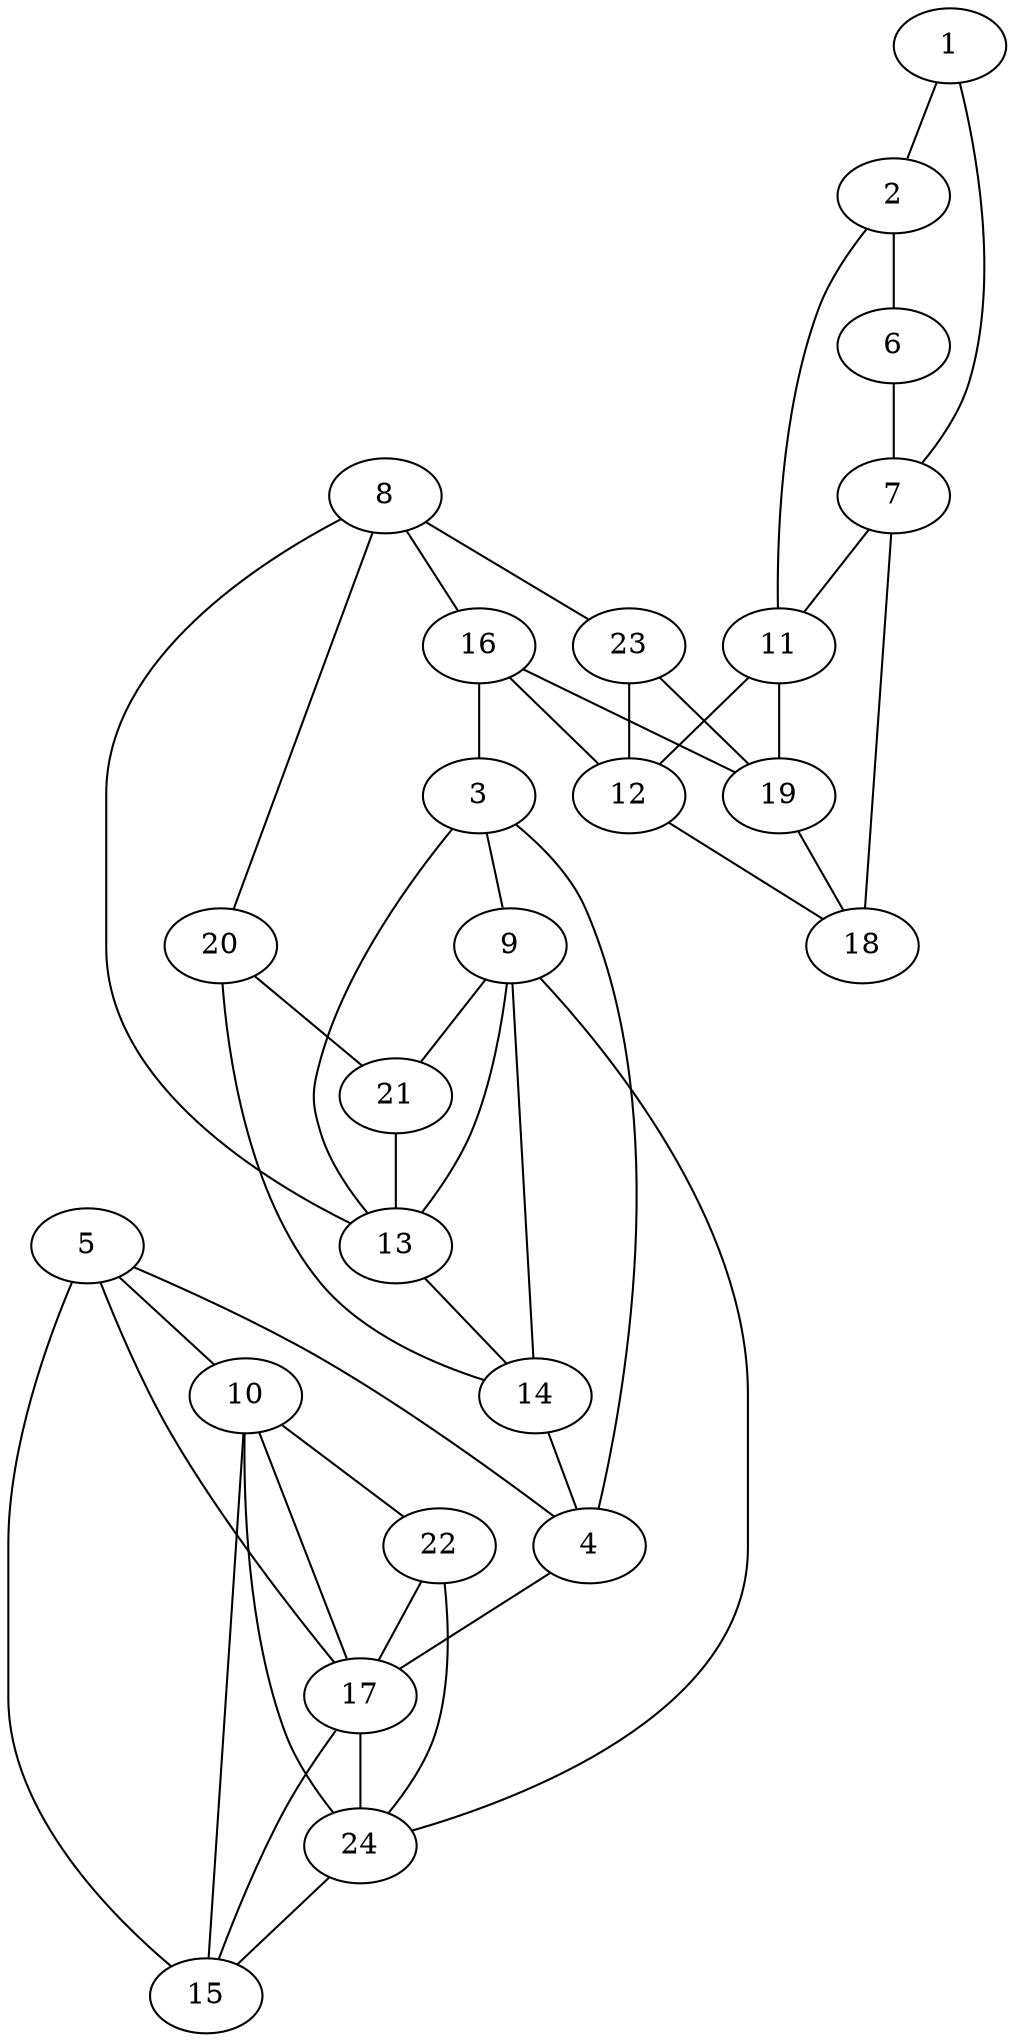 graph pdb1eyu {
	1	 [aaLength=22,
		sequence=DLNKLLELWPHIQEYQDLALKH,
		type=0];
	2	 [aaLength=13,
		sequence=NGGKLLQVLLITG,
		type=0];
	1 -- 2	 [distance0="33.05616",
		frequency=1,
		type0=2];
	7	 [aaLength=13,
		sequence=NGGKLLQVLLITG,
		type=0];
	1 -- 7	 [distance0="33.43278",
		frequency=1,
		type0=3];
	6	 [aaLength=22,
		sequence=DLNKLLELWPHIQEYQDLALKH,
		type=0];
	2 -- 6	 [distance0="33.46471",
		frequency=1,
		type0=3];
	11	 [aaLength=3,
		sequence=DAV,
		type=1];
	2 -- 11	 [distance0="10.0",
		frequency=1,
		type0=4];
	3	 [aaLength=10,
		sequence=NPVIIAKYRQ,
		type=0];
	13	 [aaLength=7,
		sequence=WIFAIYR,
		type=1];
	3 -- 13	 [distance0="2.0",
		frequency=1,
		type0=4];
	9	 [aaLength=19,
		sequence=EPKDLEFYYDKWERKWYSD,
		type=0];
	3 -- 9	 [distance0="41.97547",
		frequency=1,
		type0=3];
	4	 [aaLength=19,
		sequence=EPKDLEFYYDKWERKWYSD,
		type=0];
	4 -- 3	 [distance0="29.28262",
		frequency=1,
		type0=1];
	17	 [aaLength=2,
		sequence=IP,
		type=1];
	4 -- 17	 [distance0="9.0",
		frequency=1,
		type0=4];
	5	 [aaLength=8,
		sequence=VKYVMEHG,
		type=0];
	10	 [aaLength=8,
		sequence=VKYVMEHG,
		type=0];
	5 -- 10	 [distance0="26.84603",
		frequency=1,
		type0=1];
	5 -- 4	 [distance0="33.90812",
		frequency=1,
		type0=2];
	15	 [aaLength=2,
		sequence=TK,
		type=1];
	5 -- 15	 [distance0="0.0",
		frequency=1,
		type0=5];
	5 -- 17	 [distance0="40.12956",
		frequency=1,
		type0=3];
	6 -- 7	 [distance0="32.89839",
		distance1="8.0",
		frequency=2,
		type0=2,
		type1=4];
	7 -- 11	 [distance0="32.48996",
		frequency=1,
		type0=2];
	18	 [aaLength=2,
		sequence=AV,
		type=1];
	7 -- 18	 [distance0="11.0",
		frequency=1,
		type0=4];
	8	 [aaLength=10,
		sequence=NPVIIAKYRQ,
		type=0];
	8 -- 13	 [distance0="19.9692",
		frequency=1,
		type0=3];
	16	 [aaLength=2,
		sequence=GF,
		type=1];
	8 -- 16	 [distance0="17.85411",
		frequency=1,
		type0=1];
	20	 [aaLength=7,
		sequence=WIFAIYR,
		type=1];
	8 -- 20	 [distance0="2.0",
		frequency=1,
		type0=4];
	23	 [aaLength=2,
		sequence=GF,
		type=1];
	8 -- 23	 [distance0="17.85411",
		frequency=1,
		type0=2];
	9 -- 13	 [distance0="24.07637",
		frequency=1,
		type0=3];
	14	 [aaLength=8,
		sequence=AIEAIYRL,
		type=1];
	9 -- 14	 [distance0="18.83272",
		frequency=1,
		type0=1];
	21	 [aaLength=8,
		sequence=AIEAIYRL,
		type=1];
	9 -- 21	 [distance0="18.83272",
		frequency=1,
		type0=2];
	24	 [aaLength=2,
		sequence=IP,
		type=1];
	9 -- 24	 [distance0="9.0",
		frequency=1,
		type0=4];
	22	 [aaLength=4,
		sequence=TKIY,
		type=1];
	10 -- 22	 [distance0="0.0",
		frequency=1,
		type0=5];
	10 -- 15	 [distance0="15.71471",
		frequency=1,
		type0=3];
	10 -- 17	 [distance0="13.67304",
		frequency=1,
		type0=1];
	10 -- 24	 [distance0="13.67304",
		frequency=1,
		type0=2];
	19	 [aaLength=8,
		sequence=EYELKSIN,
		type=1];
	11 -- 19	 [distance0="8.0",
		frequency=1,
		type0=3];
	12	 [aaLength=8,
		sequence=EYELKSIN,
		type=1];
	11 -- 12	 [distance0="8.0",
		distance1="5.0",
		frequency=2,
		type0=2,
		type1=4];
	12 -- 18	 [distance0="7.0",
		frequency=1,
		type0=2];
	13 -- 14	 [distance0="9.0",
		distance1="2.0",
		frequency=2,
		type0=2,
		type1=4];
	14 -- 4	 [distance0="0.0",
		frequency=1,
		type0=5];
	15 -- 17	 [distance0="10.0",
		frequency=1,
		type0=2];
	16 -- 3	 [distance0="6.0",
		frequency=1,
		type0=4];
	16 -- 19	 [distance0="13.0",
		frequency=1,
		type0=3];
	16 -- 12	 [distance0="13.0",
		frequency=1,
		type0=2];
	17 -- 24	 [distance0="0.0",
		frequency=1,
		type0=1];
	19 -- 18	 [distance0="7.0",
		frequency=1,
		type0=2];
	20 -- 14	 [distance0="9.0",
		frequency=1,
		type0=2];
	20 -- 21	 [distance0="9.0",
		distance1="2.0",
		frequency=2,
		type0=3,
		type1=4];
	21 -- 13	 [distance0="9.0",
		frequency=1,
		type0=2];
	22 -- 17	 [distance0="10.0",
		frequency=1,
		type0=2];
	22 -- 24	 [distance0="10.0",
		frequency=1,
		type0=3];
	23 -- 19	 [distance0="13.0",
		frequency=1,
		type0=3];
	23 -- 12	 [distance0="13.0",
		frequency=1,
		type0=2];
	24 -- 15	 [distance0="10.0",
		frequency=1,
		type0=2];
}
